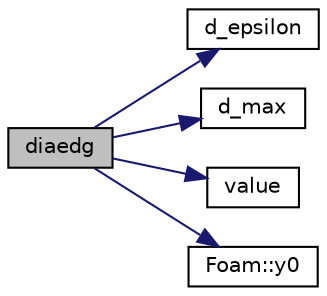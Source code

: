 digraph "diaedg"
{
  bgcolor="transparent";
  edge [fontname="Helvetica",fontsize="10",labelfontname="Helvetica",labelfontsize="10"];
  node [fontname="Helvetica",fontsize="10",shape=record];
  rankdir="LR";
  Node1 [label="diaedg",height=0.2,width=0.4,color="black", fillcolor="grey75", style="filled" fontcolor="black"];
  Node1 -> Node2 [color="midnightblue",fontsize="10",style="solid",fontname="Helvetica"];
  Node2 [label="d_epsilon",height=0.2,width=0.4,color="black",URL="$geompack_8C.html#adbb9227db329a95b79f56bc1bc599a36"];
  Node1 -> Node3 [color="midnightblue",fontsize="10",style="solid",fontname="Helvetica"];
  Node3 [label="d_max",height=0.2,width=0.4,color="black",URL="$geompack_8C.html#ab9cd1be2b32c8f3033da3cdae42d8a08"];
  Node1 -> Node4 [color="midnightblue",fontsize="10",style="solid",fontname="Helvetica"];
  Node4 [label="value",height=0.2,width=0.4,color="black",URL="$StCorr_8H.html#a7f851d6ccb9cf41e28285ce3b75e11df"];
  Node1 -> Node5 [color="midnightblue",fontsize="10",style="solid",fontname="Helvetica"];
  Node5 [label="Foam::y0",height=0.2,width=0.4,color="black",URL="$namespaceFoam.html#a30cc5927b23ad62902bfeab8cc64ef1b"];
}
